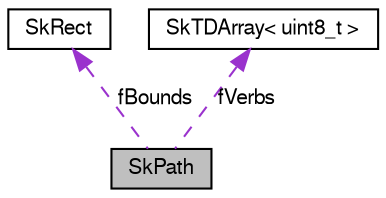 digraph G
{
  edge [fontname="FreeSans",fontsize="10",labelfontname="FreeSans",labelfontsize="10"];
  node [fontname="FreeSans",fontsize="10",shape=record];
  Node1 [label="SkPath",height=0.2,width=0.4,color="black", fillcolor="grey75", style="filled" fontcolor="black"];
  Node2 -> Node1 [dir=back,color="darkorchid3",fontsize="10",style="dashed",label="fBounds",fontname="FreeSans"];
  Node2 [label="SkRect",height=0.2,width=0.4,color="black", fillcolor="white", style="filled",URL="$struct_sk_rect.html"];
  Node3 -> Node1 [dir=back,color="darkorchid3",fontsize="10",style="dashed",label="fVerbs",fontname="FreeSans"];
  Node3 [label="SkTDArray\< uint8_t \>",height=0.2,width=0.4,color="black", fillcolor="white", style="filled",URL="$class_sk_t_d_array.html"];
}
